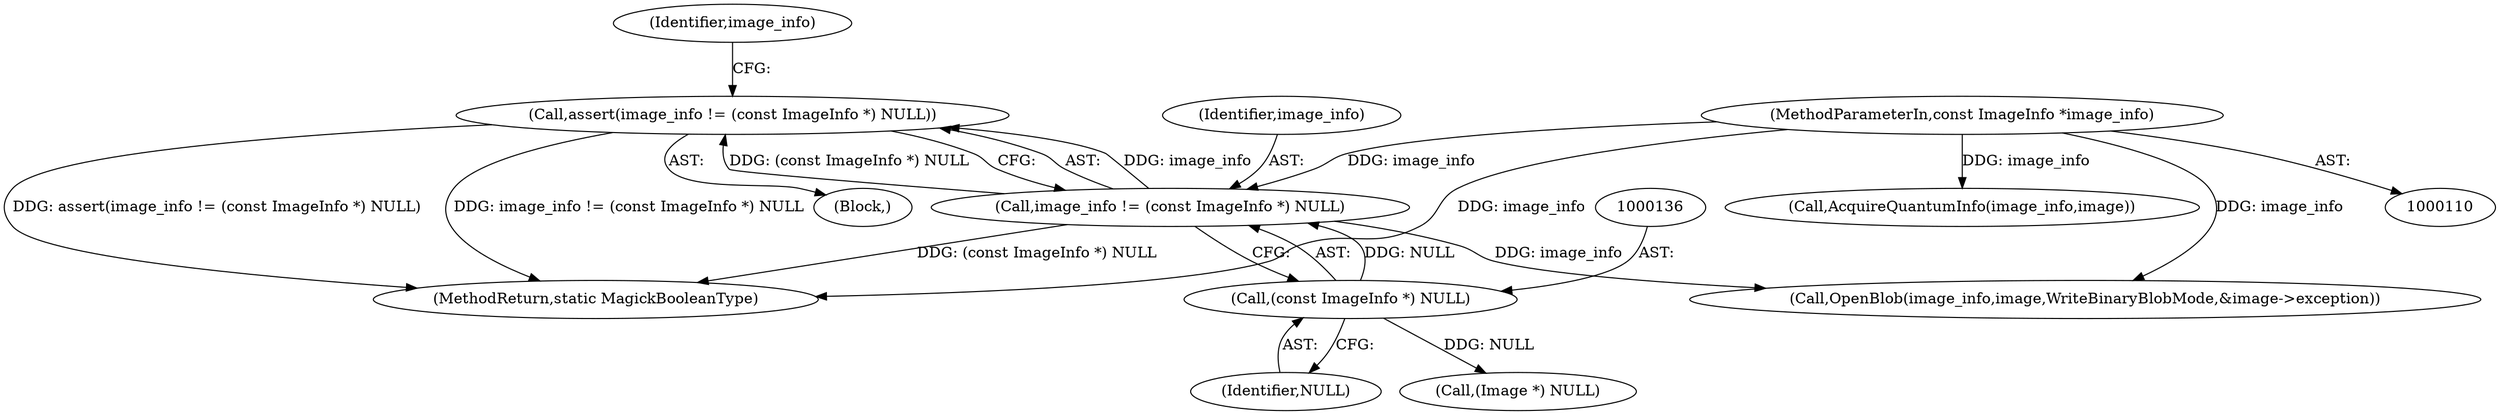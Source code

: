 digraph "0_ImageMagick_10b3823a7619ed22d42764733eb052c4159bc8c1_0@API" {
"1000132" [label="(Call,assert(image_info != (const ImageInfo *) NULL))"];
"1000133" [label="(Call,image_info != (const ImageInfo *) NULL)"];
"1000111" [label="(MethodParameterIn,const ImageInfo *image_info)"];
"1000135" [label="(Call,(const ImageInfo *) NULL)"];
"1000135" [label="(Call,(const ImageInfo *) NULL)"];
"1000141" [label="(Identifier,image_info)"];
"1000113" [label="(Block,)"];
"1000111" [label="(MethodParameterIn,const ImageInfo *image_info)"];
"1000137" [label="(Identifier,NULL)"];
"1000132" [label="(Call,assert(image_info != (const ImageInfo *) NULL))"];
"1001236" [label="(MethodReturn,static MagickBooleanType)"];
"1000133" [label="(Call,image_info != (const ImageInfo *) NULL)"];
"1000173" [label="(Call,OpenBlob(image_info,image,WriteBinaryBlobMode,&image->exception))"];
"1000703" [label="(Call,AcquireQuantumInfo(image_info,image))"];
"1000147" [label="(Call,(Image *) NULL)"];
"1000134" [label="(Identifier,image_info)"];
"1000132" -> "1000113"  [label="AST: "];
"1000132" -> "1000133"  [label="CFG: "];
"1000133" -> "1000132"  [label="AST: "];
"1000141" -> "1000132"  [label="CFG: "];
"1000132" -> "1001236"  [label="DDG: assert(image_info != (const ImageInfo *) NULL)"];
"1000132" -> "1001236"  [label="DDG: image_info != (const ImageInfo *) NULL"];
"1000133" -> "1000132"  [label="DDG: image_info"];
"1000133" -> "1000132"  [label="DDG: (const ImageInfo *) NULL"];
"1000133" -> "1000135"  [label="CFG: "];
"1000134" -> "1000133"  [label="AST: "];
"1000135" -> "1000133"  [label="AST: "];
"1000133" -> "1001236"  [label="DDG: (const ImageInfo *) NULL"];
"1000111" -> "1000133"  [label="DDG: image_info"];
"1000135" -> "1000133"  [label="DDG: NULL"];
"1000133" -> "1000173"  [label="DDG: image_info"];
"1000111" -> "1000110"  [label="AST: "];
"1000111" -> "1001236"  [label="DDG: image_info"];
"1000111" -> "1000173"  [label="DDG: image_info"];
"1000111" -> "1000703"  [label="DDG: image_info"];
"1000135" -> "1000137"  [label="CFG: "];
"1000136" -> "1000135"  [label="AST: "];
"1000137" -> "1000135"  [label="AST: "];
"1000135" -> "1000147"  [label="DDG: NULL"];
}
